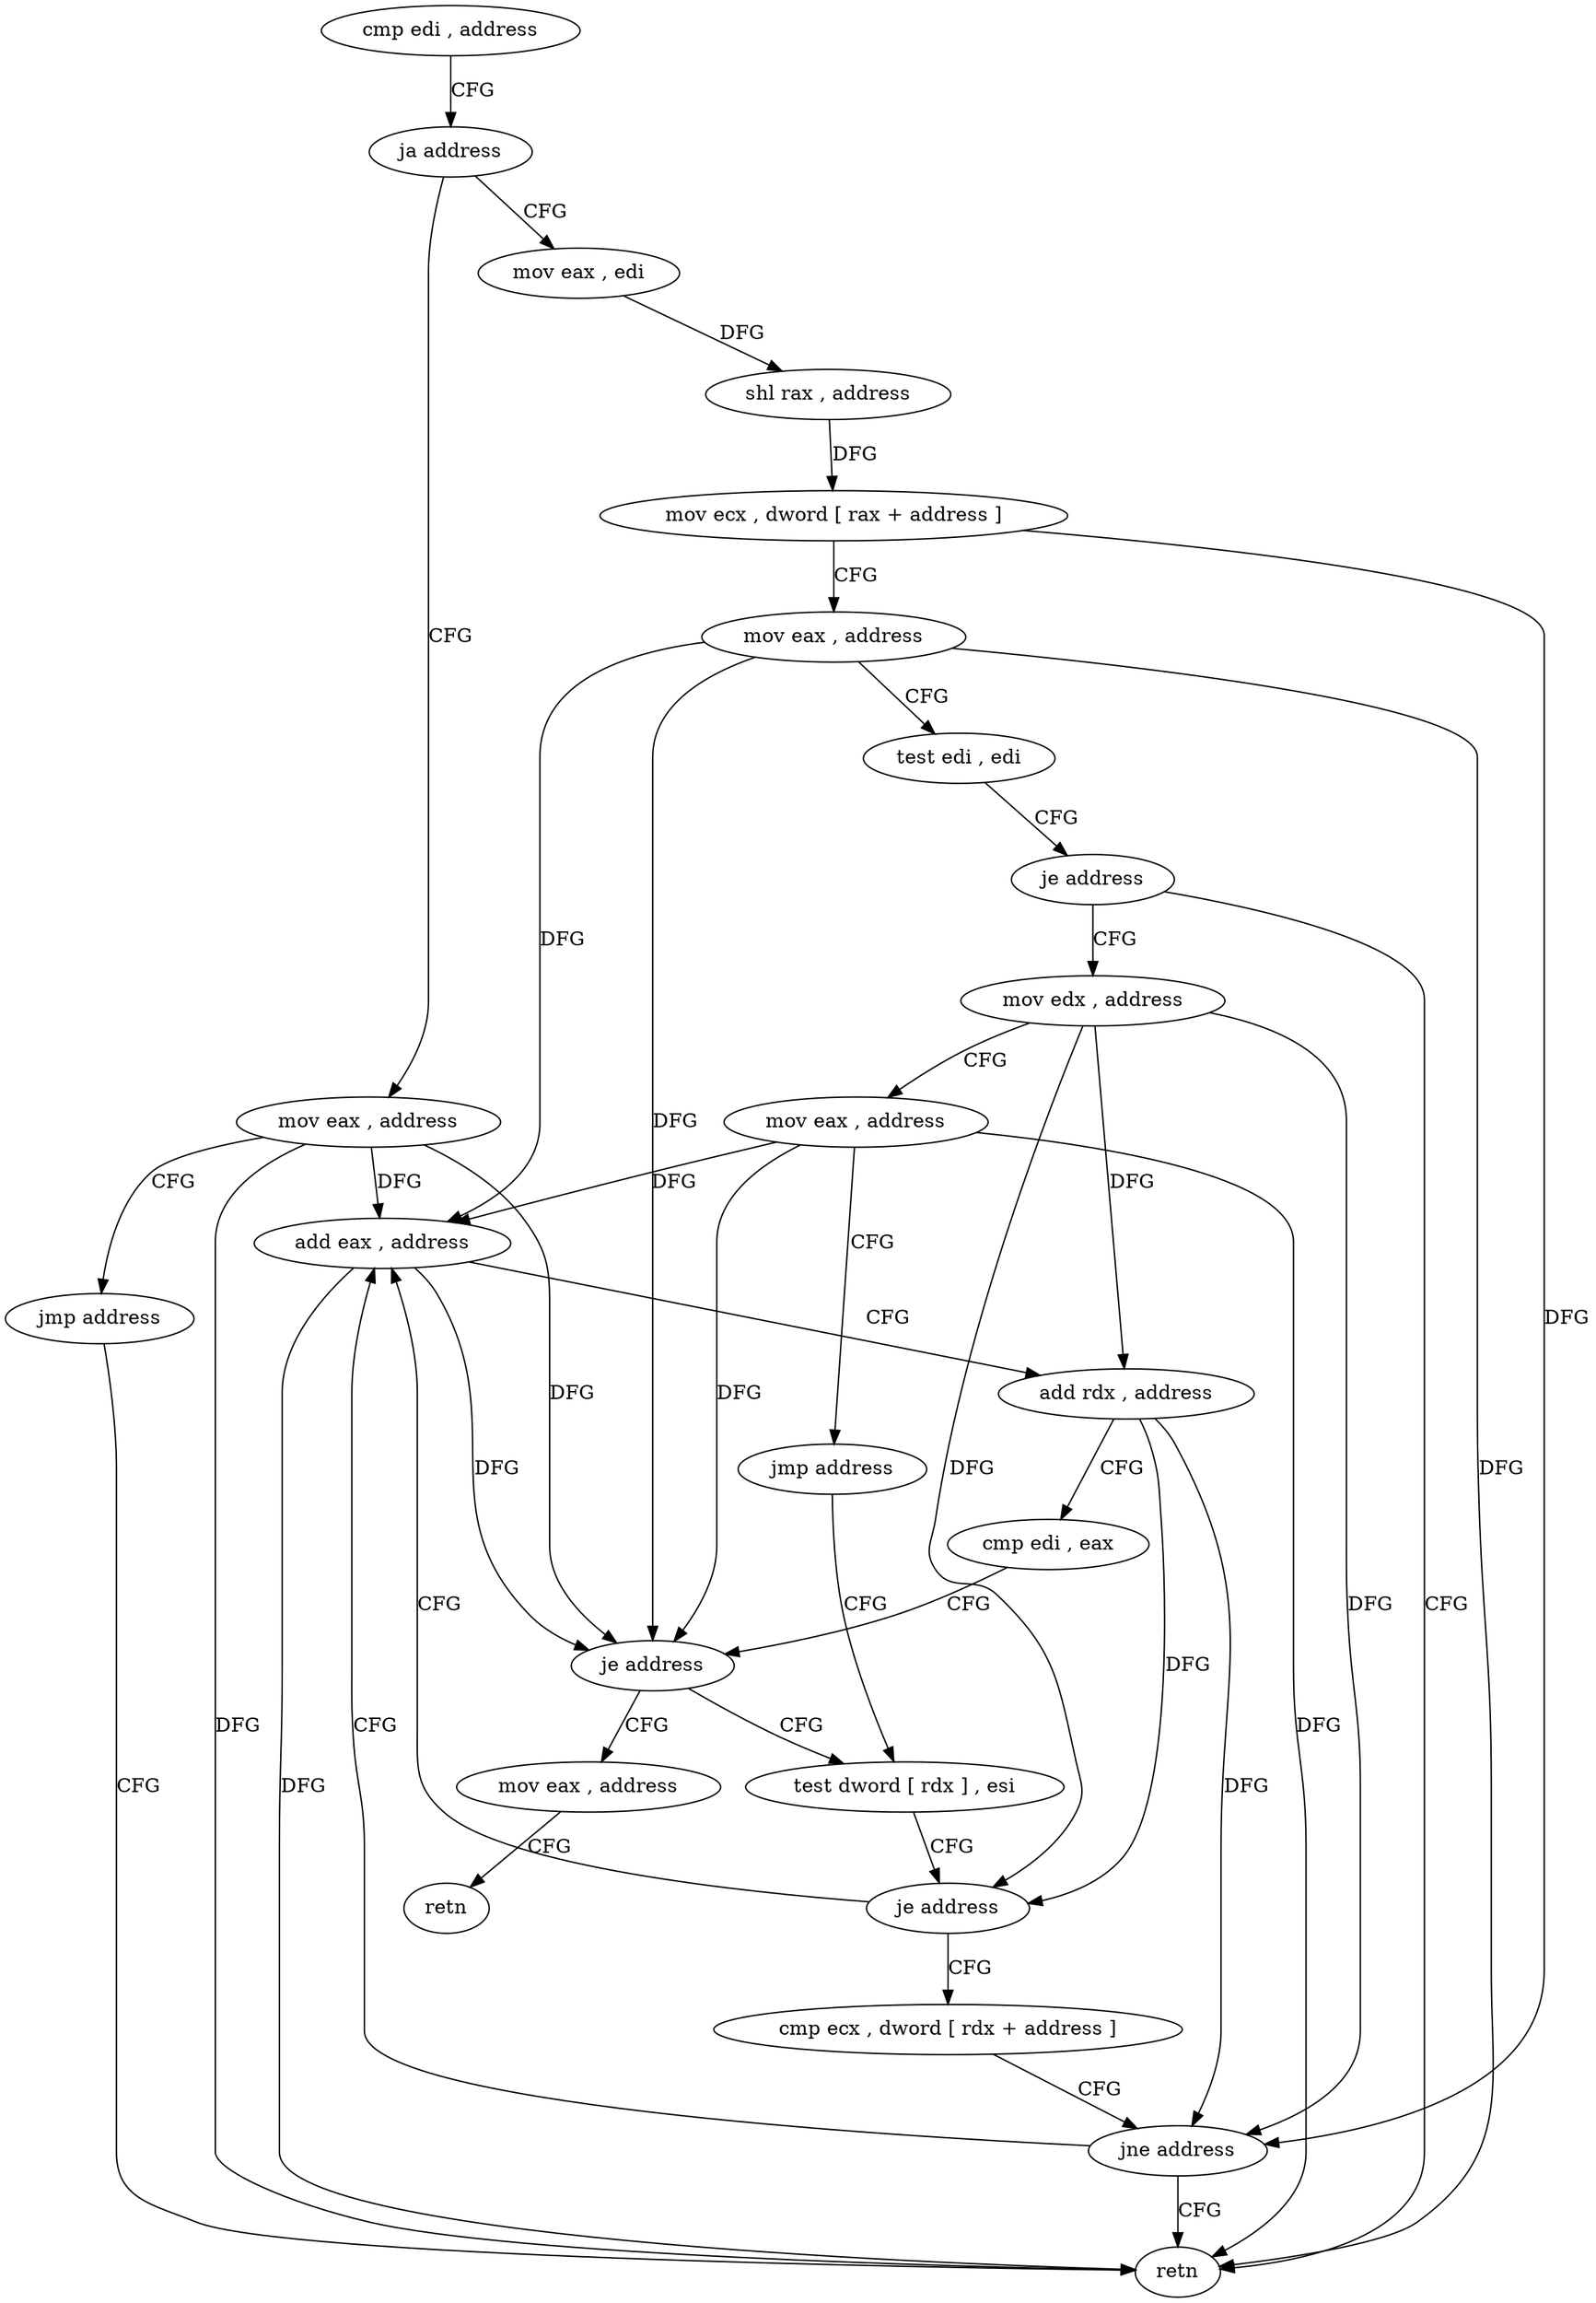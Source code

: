 digraph "func" {
"4263407" [label = "cmp edi , address" ]
"4263410" [label = "ja address" ]
"4263473" [label = "mov eax , address" ]
"4263412" [label = "mov eax , edi" ]
"4263478" [label = "jmp address" ]
"4263465" [label = "retn" ]
"4263414" [label = "shl rax , address" ]
"4263418" [label = "mov ecx , dword [ rax + address ]" ]
"4263424" [label = "mov eax , address" ]
"4263429" [label = "test edi , edi" ]
"4263431" [label = "je address" ]
"4263433" [label = "mov edx , address" ]
"4263438" [label = "mov eax , address" ]
"4263443" [label = "jmp address" ]
"4263456" [label = "test dword [ rdx ] , esi" ]
"4263458" [label = "je address" ]
"4263445" [label = "add eax , address" ]
"4263460" [label = "cmp ecx , dword [ rdx + address ]" ]
"4263448" [label = "add rdx , address" ]
"4263452" [label = "cmp edi , eax" ]
"4263454" [label = "je address" ]
"4263467" [label = "mov eax , address" ]
"4263463" [label = "jne address" ]
"4263472" [label = "retn" ]
"4263407" -> "4263410" [ label = "CFG" ]
"4263410" -> "4263473" [ label = "CFG" ]
"4263410" -> "4263412" [ label = "CFG" ]
"4263473" -> "4263478" [ label = "CFG" ]
"4263473" -> "4263465" [ label = "DFG" ]
"4263473" -> "4263445" [ label = "DFG" ]
"4263473" -> "4263454" [ label = "DFG" ]
"4263412" -> "4263414" [ label = "DFG" ]
"4263478" -> "4263465" [ label = "CFG" ]
"4263414" -> "4263418" [ label = "DFG" ]
"4263418" -> "4263424" [ label = "CFG" ]
"4263418" -> "4263463" [ label = "DFG" ]
"4263424" -> "4263429" [ label = "CFG" ]
"4263424" -> "4263465" [ label = "DFG" ]
"4263424" -> "4263445" [ label = "DFG" ]
"4263424" -> "4263454" [ label = "DFG" ]
"4263429" -> "4263431" [ label = "CFG" ]
"4263431" -> "4263465" [ label = "CFG" ]
"4263431" -> "4263433" [ label = "CFG" ]
"4263433" -> "4263438" [ label = "CFG" ]
"4263433" -> "4263458" [ label = "DFG" ]
"4263433" -> "4263448" [ label = "DFG" ]
"4263433" -> "4263463" [ label = "DFG" ]
"4263438" -> "4263443" [ label = "CFG" ]
"4263438" -> "4263465" [ label = "DFG" ]
"4263438" -> "4263445" [ label = "DFG" ]
"4263438" -> "4263454" [ label = "DFG" ]
"4263443" -> "4263456" [ label = "CFG" ]
"4263456" -> "4263458" [ label = "CFG" ]
"4263458" -> "4263445" [ label = "CFG" ]
"4263458" -> "4263460" [ label = "CFG" ]
"4263445" -> "4263448" [ label = "CFG" ]
"4263445" -> "4263465" [ label = "DFG" ]
"4263445" -> "4263454" [ label = "DFG" ]
"4263460" -> "4263463" [ label = "CFG" ]
"4263448" -> "4263452" [ label = "CFG" ]
"4263448" -> "4263458" [ label = "DFG" ]
"4263448" -> "4263463" [ label = "DFG" ]
"4263452" -> "4263454" [ label = "CFG" ]
"4263454" -> "4263467" [ label = "CFG" ]
"4263454" -> "4263456" [ label = "CFG" ]
"4263467" -> "4263472" [ label = "CFG" ]
"4263463" -> "4263445" [ label = "CFG" ]
"4263463" -> "4263465" [ label = "CFG" ]
}

